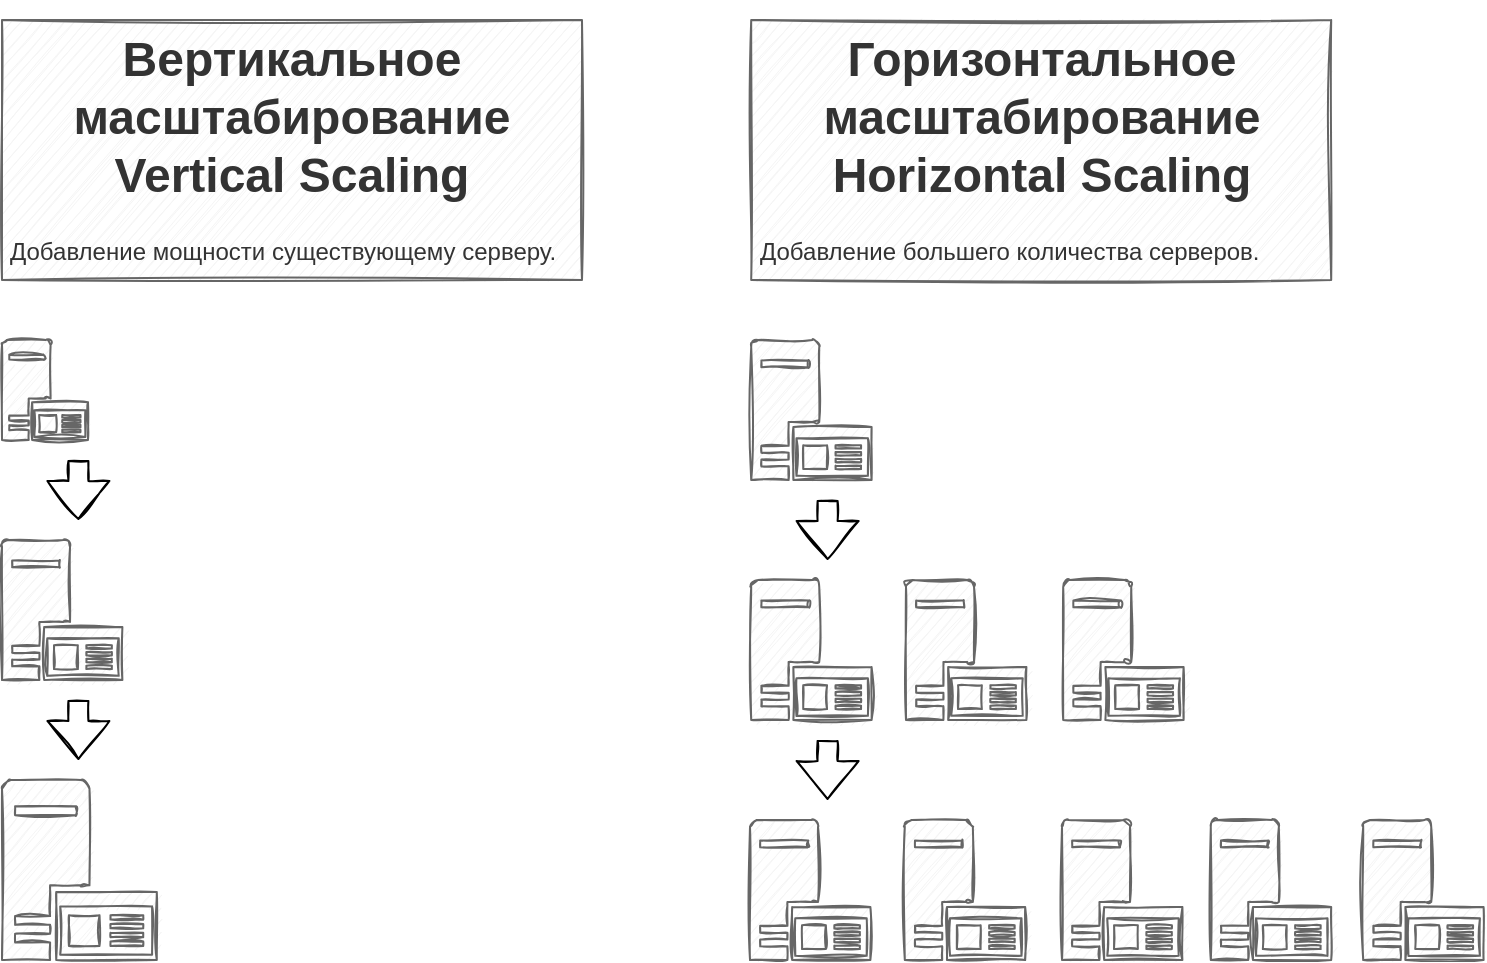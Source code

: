 <mxfile version="16.5.6" type="github"><diagram id="IyE8RBXtqoaYahgcR3ip" name="Page-1"><mxGraphModel dx="2062" dy="1150" grid="1" gridSize="10" guides="1" tooltips="1" connect="1" arrows="1" fold="1" page="1" pageScale="1" pageWidth="827" pageHeight="1169" math="0" shadow="0"><root><mxCell id="0"/><mxCell id="1" parent="0"/><mxCell id="kBcOlHnKDY1VBJBO1hrn-6" value="" style="sketch=1;aspect=fixed;pointerEvents=1;shadow=0;dashed=0;html=1;strokeColor=#666666;labelPosition=center;verticalLabelPosition=bottom;verticalAlign=top;align=center;fillColor=#f5f5f5;shape=mxgraph.mscae.enterprise.application_server2;fontColor=#333333;" vertex="1" parent="1"><mxGeometry x="40" y="300" width="60.2" height="70" as="geometry"/></mxCell><mxCell id="kBcOlHnKDY1VBJBO1hrn-7" value="" style="sketch=1;aspect=fixed;pointerEvents=1;shadow=0;dashed=0;html=1;strokeColor=#666666;labelPosition=center;verticalLabelPosition=bottom;verticalAlign=top;align=center;fillColor=#f5f5f5;shape=mxgraph.mscae.enterprise.application_server2;container=0;fontColor=#333333;" vertex="1" parent="1"><mxGeometry x="40" y="420" width="77.4" height="90" as="geometry"/></mxCell><mxCell id="kBcOlHnKDY1VBJBO1hrn-9" value="&lt;h1&gt;Вертикальное масштабирование Vertical Scaling&lt;/h1&gt;&lt;p style=&quot;text-align: left&quot;&gt;Добавление мощности существующему серверу.&lt;/p&gt;" style="text;html=1;strokeColor=#666666;fillColor=#f5f5f5;spacing=5;spacingTop=-20;whiteSpace=wrap;overflow=hidden;rounded=0;sketch=1;fontColor=#333333;align=center;" vertex="1" parent="1"><mxGeometry x="40" y="40" width="290" height="130" as="geometry"/></mxCell><mxCell id="kBcOlHnKDY1VBJBO1hrn-5" value="" style="sketch=1;aspect=fixed;pointerEvents=1;shadow=0;dashed=0;html=1;strokeColor=#666666;labelPosition=center;verticalLabelPosition=bottom;verticalAlign=top;align=center;fillColor=#f5f5f5;shape=mxgraph.mscae.enterprise.application_server2;fontColor=#333333;" vertex="1" parent="1"><mxGeometry x="40" y="200" width="43" height="50" as="geometry"/></mxCell><mxCell id="kBcOlHnKDY1VBJBO1hrn-18" value="" style="shape=flexArrow;endArrow=classic;html=1;rounded=0;sketch=1;" edge="1" parent="1"><mxGeometry width="50" height="50" relative="1" as="geometry"><mxPoint x="78.2" y="260" as="sourcePoint"/><mxPoint x="78.2" y="290" as="targetPoint"/></mxGeometry></mxCell><mxCell id="kBcOlHnKDY1VBJBO1hrn-19" value="" style="shape=flexArrow;endArrow=classic;html=1;rounded=0;sketch=1;" edge="1" parent="1"><mxGeometry width="50" height="50" relative="1" as="geometry"><mxPoint x="78.2" y="380" as="sourcePoint"/><mxPoint x="78.2" y="410" as="targetPoint"/></mxGeometry></mxCell><mxCell id="kBcOlHnKDY1VBJBO1hrn-20" value="" style="sketch=1;aspect=fixed;pointerEvents=1;shadow=0;dashed=0;html=1;strokeColor=#666666;labelPosition=center;verticalLabelPosition=bottom;verticalAlign=top;align=center;fillColor=#f5f5f5;shape=mxgraph.mscae.enterprise.application_server2;fontColor=#333333;" vertex="1" parent="1"><mxGeometry x="414.6" y="320" width="60.2" height="70" as="geometry"/></mxCell><mxCell id="kBcOlHnKDY1VBJBO1hrn-22" value="&lt;h1&gt;Горизонтальное масштабирование Horizontal Scaling&lt;/h1&gt;&lt;p style=&quot;text-align: left&quot;&gt;Добавление большего количества серверов.&lt;/p&gt;" style="text;html=1;strokeColor=#666666;fillColor=#f5f5f5;spacing=5;spacingTop=-20;whiteSpace=wrap;overflow=hidden;rounded=0;sketch=1;fontColor=#333333;align=center;" vertex="1" parent="1"><mxGeometry x="414.6" y="40" width="290" height="130" as="geometry"/></mxCell><mxCell id="kBcOlHnKDY1VBJBO1hrn-24" value="" style="shape=flexArrow;endArrow=classic;html=1;rounded=0;sketch=1;" edge="1" parent="1"><mxGeometry width="50" height="50" relative="1" as="geometry"><mxPoint x="452.8" y="280" as="sourcePoint"/><mxPoint x="452.8" y="310" as="targetPoint"/></mxGeometry></mxCell><mxCell id="kBcOlHnKDY1VBJBO1hrn-25" value="" style="shape=flexArrow;endArrow=classic;html=1;rounded=0;sketch=1;" edge="1" parent="1"><mxGeometry width="50" height="50" relative="1" as="geometry"><mxPoint x="452.8" y="400" as="sourcePoint"/><mxPoint x="452.8" y="430" as="targetPoint"/></mxGeometry></mxCell><mxCell id="kBcOlHnKDY1VBJBO1hrn-26" value="" style="sketch=1;aspect=fixed;pointerEvents=1;shadow=0;dashed=0;html=1;strokeColor=#666666;labelPosition=center;verticalLabelPosition=bottom;verticalAlign=top;align=center;fillColor=#f5f5f5;shape=mxgraph.mscae.enterprise.application_server2;fontColor=#333333;" vertex="1" parent="1"><mxGeometry x="492" y="320" width="60.2" height="70" as="geometry"/></mxCell><mxCell id="kBcOlHnKDY1VBJBO1hrn-27" value="" style="sketch=1;aspect=fixed;pointerEvents=1;shadow=0;dashed=0;html=1;strokeColor=#666666;labelPosition=center;verticalLabelPosition=bottom;verticalAlign=top;align=center;fillColor=#f5f5f5;shape=mxgraph.mscae.enterprise.application_server2;fontColor=#333333;" vertex="1" parent="1"><mxGeometry x="570.6" y="320" width="60.2" height="70" as="geometry"/></mxCell><mxCell id="kBcOlHnKDY1VBJBO1hrn-28" value="" style="sketch=1;aspect=fixed;pointerEvents=1;shadow=0;dashed=0;html=1;strokeColor=#666666;labelPosition=center;verticalLabelPosition=bottom;verticalAlign=top;align=center;fillColor=#f5f5f5;shape=mxgraph.mscae.enterprise.application_server2;fontColor=#333333;" vertex="1" parent="1"><mxGeometry x="414.6" y="200" width="60.2" height="70" as="geometry"/></mxCell><mxCell id="kBcOlHnKDY1VBJBO1hrn-29" value="" style="sketch=1;aspect=fixed;pointerEvents=1;shadow=0;dashed=0;html=1;strokeColor=#666666;labelPosition=center;verticalLabelPosition=bottom;verticalAlign=top;align=center;fillColor=#f5f5f5;shape=mxgraph.mscae.enterprise.application_server2;fontColor=#333333;" vertex="1" parent="1"><mxGeometry x="414" y="440" width="60.2" height="70" as="geometry"/></mxCell><mxCell id="kBcOlHnKDY1VBJBO1hrn-30" value="" style="sketch=1;aspect=fixed;pointerEvents=1;shadow=0;dashed=0;html=1;strokeColor=#666666;labelPosition=center;verticalLabelPosition=bottom;verticalAlign=top;align=center;fillColor=#f5f5f5;shape=mxgraph.mscae.enterprise.application_server2;fontColor=#333333;" vertex="1" parent="1"><mxGeometry x="491.4" y="440" width="60.2" height="70" as="geometry"/></mxCell><mxCell id="kBcOlHnKDY1VBJBO1hrn-31" value="" style="sketch=1;aspect=fixed;pointerEvents=1;shadow=0;dashed=0;html=1;strokeColor=#666666;labelPosition=center;verticalLabelPosition=bottom;verticalAlign=top;align=center;fillColor=#f5f5f5;shape=mxgraph.mscae.enterprise.application_server2;fontColor=#333333;" vertex="1" parent="1"><mxGeometry x="570" y="440" width="60.2" height="70" as="geometry"/></mxCell><mxCell id="kBcOlHnKDY1VBJBO1hrn-32" value="" style="sketch=1;aspect=fixed;pointerEvents=1;shadow=0;dashed=0;html=1;strokeColor=#666666;labelPosition=center;verticalLabelPosition=bottom;verticalAlign=top;align=center;fillColor=#f5f5f5;shape=mxgraph.mscae.enterprise.application_server2;fontColor=#333333;" vertex="1" parent="1"><mxGeometry x="644.4" y="440" width="60.2" height="70" as="geometry"/></mxCell><mxCell id="kBcOlHnKDY1VBJBO1hrn-33" value="" style="sketch=1;aspect=fixed;pointerEvents=1;shadow=0;dashed=0;html=1;strokeColor=#666666;labelPosition=center;verticalLabelPosition=bottom;verticalAlign=top;align=center;fillColor=#f5f5f5;shape=mxgraph.mscae.enterprise.application_server2;fontColor=#333333;" vertex="1" parent="1"><mxGeometry x="720.6" y="440" width="60.2" height="70" as="geometry"/></mxCell></root></mxGraphModel></diagram></mxfile>